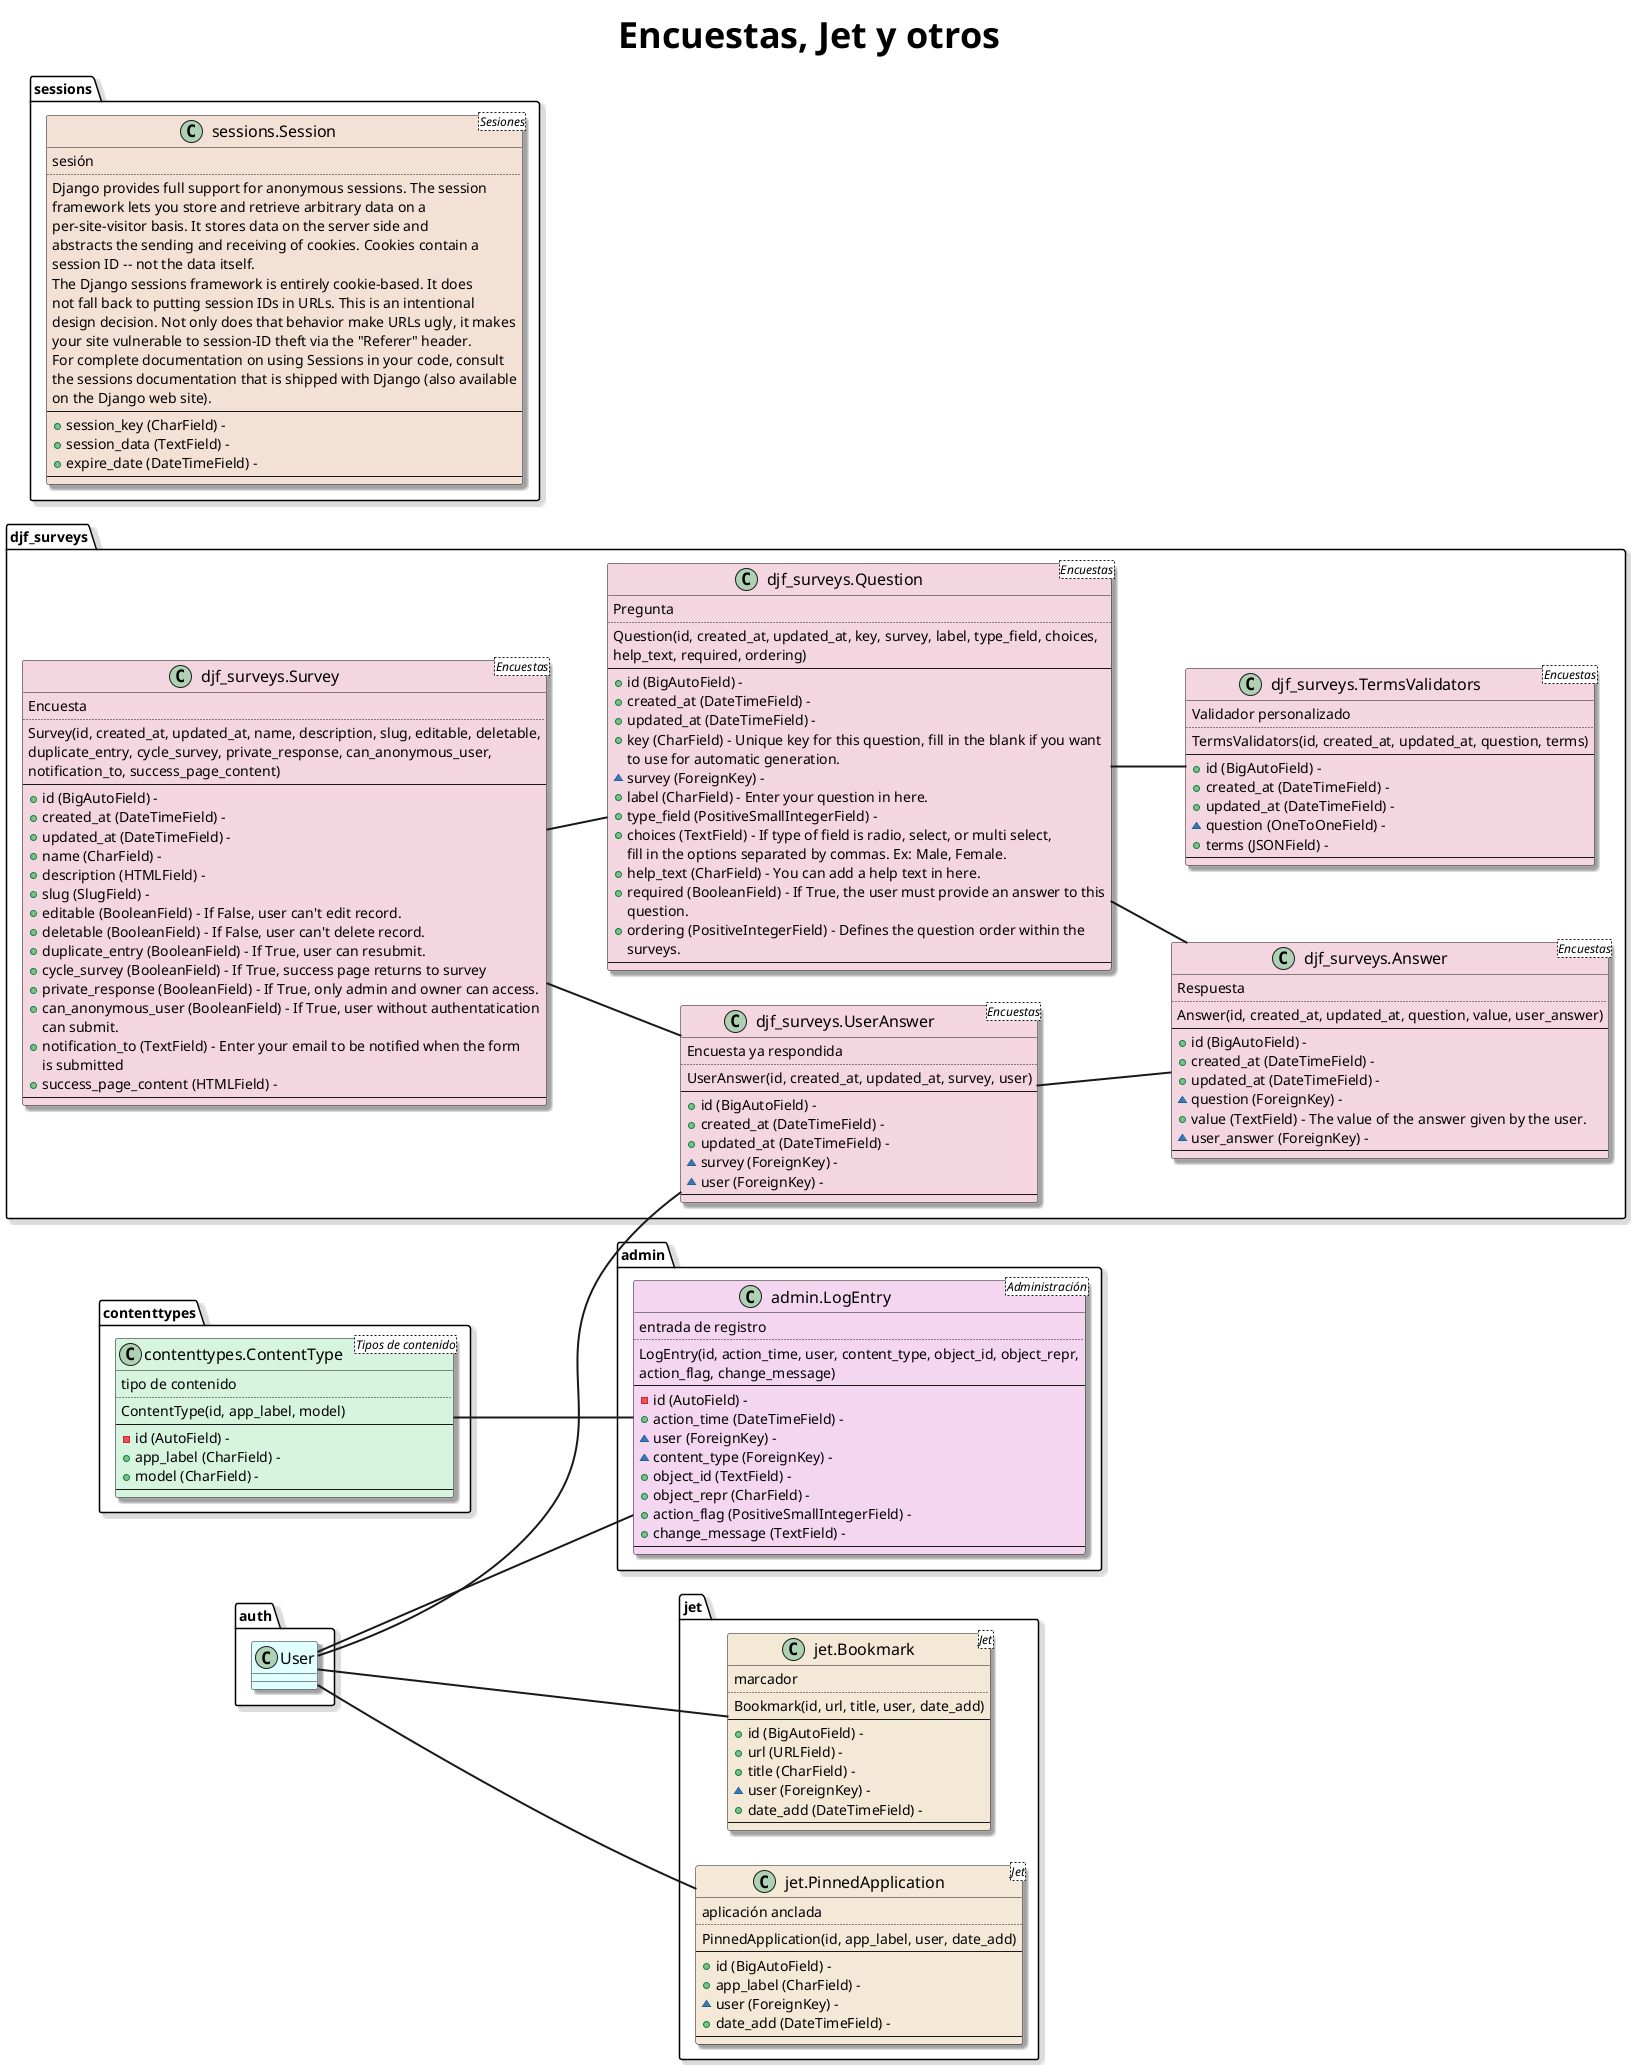 @startuml picklefree_models_1_encuestas_jet_y_otros

title Encuestas, Jet y otros

left to right direction

skinparam ArrowThickness 2
skinparam DefaultFontName Verdana
skinparam Linetype normal
skinparam ClassBackgroundColor #LightCyan
skinparam TitleFontSize 36
skinparam ClassFontSize 16
skinparam Shadowing true

' Modelos
class "djf_surveys.Survey <Encuestas>" as djf_surveys.Survey #f4d6e1 {
    Encuesta
    ..
    Survey(id, created_at, updated_at, name, description, slug, editable, deletable,
duplicate_entry, cycle_survey, private_response, can_anonymous_user,
notification_to, success_page_content)
    --
    + id (BigAutoField) - 
    + created_at (DateTimeField) - 
    + updated_at (DateTimeField) - 
    + name (CharField) - 
    + description (HTMLField) - 
    + slug (SlugField) - 
    + editable (BooleanField) - If False, user can't edit record.
    + deletable (BooleanField) - If False, user can't delete record.
    + duplicate_entry (BooleanField) - If True, user can resubmit.
    + cycle_survey (BooleanField) - If True, success page returns to survey
    + private_response (BooleanField) - If True, only admin and owner can access.
    + can_anonymous_user (BooleanField) - If True, user without authentatication
can submit.
    + notification_to (TextField) - Enter your email to be notified when the form
is submitted
    + success_page_content (HTMLField) - 
    --
}


class "djf_surveys.Question <Encuestas>" as djf_surveys.Question #f4d6e1 {
    Pregunta
    ..
    Question(id, created_at, updated_at, key, survey, label, type_field, choices,
help_text, required, ordering)
    --
    + id (BigAutoField) - 
    + created_at (DateTimeField) - 
    + updated_at (DateTimeField) - 
    + key (CharField) - Unique key for this question, fill in the blank if you want
to use for automatic generation.
    ~ survey (ForeignKey) - 
    + label (CharField) - Enter your question in here.
    + type_field (PositiveSmallIntegerField) - 
    + choices (TextField) - If type of field is radio, select, or multi select,
fill in the options separated by commas. Ex: Male, Female.
    + help_text (CharField) - You can add a help text in here.
    + required (BooleanField) - If True, the user must provide an answer to this
question.
    + ordering (PositiveIntegerField) - Defines the question order within the
surveys.
    --
}
djf_surveys.Question -up- djf_surveys.Survey


class "djf_surveys.UserAnswer <Encuestas>" as djf_surveys.UserAnswer #f4d6e1 {
    Encuesta ya respondida
    ..
    UserAnswer(id, created_at, updated_at, survey, user)
    --
    + id (BigAutoField) - 
    + created_at (DateTimeField) - 
    + updated_at (DateTimeField) - 
    ~ survey (ForeignKey) - 
    ~ user (ForeignKey) - 
    --
}
djf_surveys.UserAnswer -up- djf_surveys.Survey
djf_surveys.UserAnswer -up- auth.User


class "djf_surveys.Answer <Encuestas>" as djf_surveys.Answer #f4d6e1 {
    Respuesta
    ..
    Answer(id, created_at, updated_at, question, value, user_answer)
    --
    + id (BigAutoField) - 
    + created_at (DateTimeField) - 
    + updated_at (DateTimeField) - 
    ~ question (ForeignKey) - 
    + value (TextField) - The value of the answer given by the user.
    ~ user_answer (ForeignKey) - 
    --
}
djf_surveys.Answer -up- djf_surveys.Question
djf_surveys.Answer -up- djf_surveys.UserAnswer


class "djf_surveys.TermsValidators <Encuestas>" as djf_surveys.TermsValidators #f4d6e1 {
    Validador personalizado
    ..
    TermsValidators(id, created_at, updated_at, question, terms)
    --
    + id (BigAutoField) - 
    + created_at (DateTimeField) - 
    + updated_at (DateTimeField) - 
    ~ question (OneToOneField) - 
    + terms (JSONField) - 
    --
}
djf_surveys.TermsValidators -up- djf_surveys.Question

class "admin.LogEntry <Administración>" as admin.LogEntry #f4d6f1 {
    entrada de registro
    ..
    LogEntry(id, action_time, user, content_type, object_id, object_repr,
action_flag, change_message)
    --
    - id (AutoField) - 
    + action_time (DateTimeField) - 
    ~ user (ForeignKey) - 
    ~ content_type (ForeignKey) - 
    + object_id (TextField) - 
    + object_repr (CharField) - 
    + action_flag (PositiveSmallIntegerField) - 
    + change_message (TextField) - 
    --
}
admin.LogEntry -up- auth.User
admin.LogEntry -up- contenttypes.ContentType

class "contenttypes.ContentType <Tipos de contenido>" as contenttypes.ContentType #d6f4de {
    tipo de contenido
    ..
    ContentType(id, app_label, model)
    --
    - id (AutoField) - 
    + app_label (CharField) - 
    + model (CharField) - 
    --
}

class "sessions.Session <Sesiones>" as sessions.Session #f4e1d6 {
    sesión
    ..
    Django provides full support for anonymous sessions. The session
framework lets you store and retrieve arbitrary data on a
per-site-visitor basis. It stores data on the server side and
abstracts the sending and receiving of cookies. Cookies contain a
session ID -- not the data itself.
The Django sessions framework is entirely cookie-based. It does
not fall back to putting session IDs in URLs. This is an intentional
design decision. Not only does that behavior make URLs ugly, it makes
your site vulnerable to session-ID theft via the "Referer" header.
For complete documentation on using Sessions in your code, consult
the sessions documentation that is shipped with Django (also available
on the Django web site).
    --
    + session_key (CharField) - 
    + session_data (TextField) - 
    + expire_date (DateTimeField) - 
    --
}

class "jet.Bookmark <Jet>" as jet.Bookmark #f4e8d6 {
    marcador
    ..
    Bookmark(id, url, title, user, date_add)
    --
    + id (BigAutoField) - 
    + url (URLField) - 
    + title (CharField) - 
    ~ user (ForeignKey) - 
    + date_add (DateTimeField) - 
    --
}
jet.Bookmark -- auth.User

class "jet.PinnedApplication <Jet>" as jet.PinnedApplication #f4e8d6 {
    aplicación anclada
    ..
    PinnedApplication(id, app_label, user, date_add)
    --
    + id (BigAutoField) - 
    + app_label (CharField) - 
    ~ user (ForeignKey) - 
    + date_add (DateTimeField) - 
    --
}
jet.PinnedApplication -up- auth.User

@enduml
